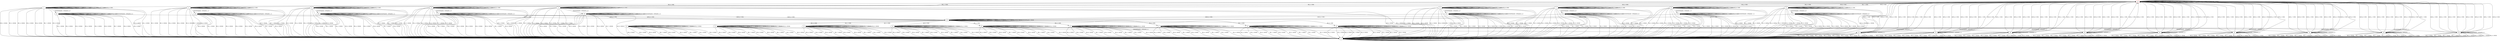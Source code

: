 digraph {
10 [color="red"]
0
1
2
3
4
5
6
7
8
9
11
12
13
14
15
16
17
18
19
20
21
22
23
24
25
26
27
28
29
30
31
32
33
34
35
36
37
38
10 -> 10 [label="IACK_0 / ONOK"]
10 -> 10 [label="IACK_1 / OOK"]
10 -> 10 [label="IACK_2 / OOK"]
10 -> 10 [label="IACK_3 / OOK"]
10 -> 10 [label="IACK_4 / OOK"]
10 -> 10 [label="IACK_5 / OOK"]
10 -> 10 [label="IACK_6 / OOK"]
10 -> 10 [label="IACK_7 / OOK"]
10 -> 10 [label="IACK_8 / OOK"]
10 -> 1 [label="IIN_0 / OOK"]
10 -> 2 [label="IIN_1 / OOK"]
10 -> 3 [label="IIN_2 / OOK"]
10 -> 4 [label="IIN_3 / OOK"]
10 -> 5 [label="IIN_4 / OOK"]
10 -> 6 [label="IIN_5 / OOK"]
10 -> 7 [label="IIN_6 / OOK"]
10 -> 8 [label="IIN_7 / OOK"]
10 -> 9 [label="IIN_8 / OOK"]
10 -> 10 [label="ISENDFRAME / ONOK"]
0 -> 0 [label="IACK_0 / ONOK"]
0 -> 0 [label="IACK_1 / ONOK"]
0 -> 0 [label="IACK_2 / ONOK"]
0 -> 0 [label="IACK_3 / ONOK"]
0 -> 0 [label="IACK_4 / ONOK"]
0 -> 0 [label="IACK_5 / ONOK"]
0 -> 0 [label="IACK_6 / ONOK"]
0 -> 0 [label="IACK_7 / ONOK"]
0 -> 0 [label="IACK_8 / ONOK"]
0 -> 0 [label="IIN_0 / ONOK"]
0 -> 0 [label="IIN_1 / ONOK"]
0 -> 0 [label="IIN_2 / ONOK"]
0 -> 0 [label="IIN_3 / ONOK"]
0 -> 0 [label="IIN_4 / ONOK"]
0 -> 0 [label="IIN_5 / ONOK"]
0 -> 0 [label="IIN_6 / ONOK"]
0 -> 0 [label="IIN_7 / ONOK"]
0 -> 0 [label="IIN_8 / ONOK"]
0 -> 0 [label="ISENDFRAME / ONOK"]
1 -> 1 [label="IACK_0 / ONOK"]
1 -> 1 [label="IACK_1 / OOK"]
1 -> 1 [label="IACK_2 / OOK"]
1 -> 1 [label="IACK_3 / OOK"]
1 -> 1 [label="IACK_4 / OOK"]
1 -> 1 [label="IACK_5 / OOK"]
1 -> 1 [label="IACK_6 / OOK"]
1 -> 1 [label="IACK_7 / OOK"]
1 -> 1 [label="IACK_8 / OOK"]
1 -> 0 [label="IIN_0 / ONOK"]
1 -> 0 [label="IIN_1 / ONOK"]
1 -> 0 [label="IIN_2 / ONOK"]
1 -> 0 [label="IIN_3 / ONOK"]
1 -> 0 [label="IIN_4 / ONOK"]
1 -> 0 [label="IIN_5 / ONOK"]
1 -> 0 [label="IIN_6 / ONOK"]
1 -> 0 [label="IIN_7 / ONOK"]
1 -> 0 [label="IIN_8 / ONOK"]
1 -> 21 [label="ISENDFRAME / OFRAME_0_0"]
2 -> 2 [label="IACK_0 / ONOK"]
2 -> 2 [label="IACK_1 / OOK"]
2 -> 2 [label="IACK_2 / OOK"]
2 -> 2 [label="IACK_3 / OOK"]
2 -> 2 [label="IACK_4 / OOK"]
2 -> 2 [label="IACK_5 / OOK"]
2 -> 2 [label="IACK_6 / OOK"]
2 -> 2 [label="IACK_7 / OOK"]
2 -> 2 [label="IACK_8 / OOK"]
2 -> 0 [label="IIN_0 / ONOK"]
2 -> 0 [label="IIN_1 / ONOK"]
2 -> 0 [label="IIN_2 / ONOK"]
2 -> 0 [label="IIN_3 / ONOK"]
2 -> 0 [label="IIN_4 / ONOK"]
2 -> 0 [label="IIN_5 / ONOK"]
2 -> 0 [label="IIN_6 / ONOK"]
2 -> 0 [label="IIN_7 / ONOK"]
2 -> 0 [label="IIN_8 / ONOK"]
2 -> 23 [label="ISENDFRAME / OFRAME_1_0"]
3 -> 3 [label="IACK_0 / ONOK"]
3 -> 3 [label="IACK_1 / OOK"]
3 -> 3 [label="IACK_2 / OOK"]
3 -> 3 [label="IACK_3 / OOK"]
3 -> 3 [label="IACK_4 / OOK"]
3 -> 3 [label="IACK_5 / OOK"]
3 -> 3 [label="IACK_6 / OOK"]
3 -> 3 [label="IACK_7 / OOK"]
3 -> 3 [label="IACK_8 / OOK"]
3 -> 0 [label="IIN_0 / ONOK"]
3 -> 0 [label="IIN_1 / ONOK"]
3 -> 0 [label="IIN_2 / ONOK"]
3 -> 0 [label="IIN_3 / ONOK"]
3 -> 0 [label="IIN_4 / ONOK"]
3 -> 0 [label="IIN_5 / ONOK"]
3 -> 0 [label="IIN_6 / ONOK"]
3 -> 0 [label="IIN_7 / ONOK"]
3 -> 0 [label="IIN_8 / ONOK"]
3 -> 25 [label="ISENDFRAME / OFRAME_2_0"]
4 -> 4 [label="IACK_0 / ONOK"]
4 -> 4 [label="IACK_1 / OOK"]
4 -> 4 [label="IACK_2 / OOK"]
4 -> 4 [label="IACK_3 / OOK"]
4 -> 4 [label="IACK_4 / OOK"]
4 -> 4 [label="IACK_5 / OOK"]
4 -> 4 [label="IACK_6 / OOK"]
4 -> 4 [label="IACK_7 / OOK"]
4 -> 4 [label="IACK_8 / OOK"]
4 -> 0 [label="IIN_0 / ONOK"]
4 -> 0 [label="IIN_1 / ONOK"]
4 -> 0 [label="IIN_2 / ONOK"]
4 -> 0 [label="IIN_3 / ONOK"]
4 -> 0 [label="IIN_4 / ONOK"]
4 -> 0 [label="IIN_5 / ONOK"]
4 -> 0 [label="IIN_6 / ONOK"]
4 -> 0 [label="IIN_7 / ONOK"]
4 -> 0 [label="IIN_8 / ONOK"]
4 -> 27 [label="ISENDFRAME / OFRAME_3_0"]
5 -> 5 [label="IACK_0 / ONOK"]
5 -> 5 [label="IACK_1 / OOK"]
5 -> 5 [label="IACK_2 / OOK"]
5 -> 5 [label="IACK_3 / OOK"]
5 -> 5 [label="IACK_4 / OOK"]
5 -> 5 [label="IACK_5 / OOK"]
5 -> 5 [label="IACK_6 / OOK"]
5 -> 5 [label="IACK_7 / OOK"]
5 -> 5 [label="IACK_8 / OOK"]
5 -> 0 [label="IIN_0 / ONOK"]
5 -> 0 [label="IIN_1 / ONOK"]
5 -> 0 [label="IIN_2 / ONOK"]
5 -> 0 [label="IIN_3 / ONOK"]
5 -> 0 [label="IIN_4 / ONOK"]
5 -> 0 [label="IIN_5 / ONOK"]
5 -> 0 [label="IIN_6 / ONOK"]
5 -> 0 [label="IIN_7 / ONOK"]
5 -> 0 [label="IIN_8 / ONOK"]
5 -> 29 [label="ISENDFRAME / OFRAME_4_0"]
6 -> 6 [label="IACK_0 / ONOK"]
6 -> 6 [label="IACK_1 / OOK"]
6 -> 6 [label="IACK_2 / OOK"]
6 -> 6 [label="IACK_3 / OOK"]
6 -> 6 [label="IACK_4 / OOK"]
6 -> 6 [label="IACK_5 / OOK"]
6 -> 6 [label="IACK_6 / OOK"]
6 -> 6 [label="IACK_7 / OOK"]
6 -> 6 [label="IACK_8 / OOK"]
6 -> 0 [label="IIN_0 / ONOK"]
6 -> 0 [label="IIN_1 / ONOK"]
6 -> 0 [label="IIN_2 / ONOK"]
6 -> 0 [label="IIN_3 / ONOK"]
6 -> 0 [label="IIN_4 / ONOK"]
6 -> 0 [label="IIN_5 / ONOK"]
6 -> 0 [label="IIN_6 / ONOK"]
6 -> 0 [label="IIN_7 / ONOK"]
6 -> 0 [label="IIN_8 / ONOK"]
6 -> 31 [label="ISENDFRAME / OFRAME_5_0"]
7 -> 7 [label="IACK_0 / ONOK"]
7 -> 7 [label="IACK_1 / OOK"]
7 -> 7 [label="IACK_2 / OOK"]
7 -> 7 [label="IACK_3 / OOK"]
7 -> 7 [label="IACK_4 / OOK"]
7 -> 7 [label="IACK_5 / OOK"]
7 -> 7 [label="IACK_6 / OOK"]
7 -> 7 [label="IACK_7 / OOK"]
7 -> 7 [label="IACK_8 / OOK"]
7 -> 0 [label="IIN_0 / ONOK"]
7 -> 0 [label="IIN_1 / ONOK"]
7 -> 0 [label="IIN_2 / ONOK"]
7 -> 0 [label="IIN_3 / ONOK"]
7 -> 0 [label="IIN_4 / ONOK"]
7 -> 0 [label="IIN_5 / ONOK"]
7 -> 0 [label="IIN_6 / ONOK"]
7 -> 0 [label="IIN_7 / ONOK"]
7 -> 0 [label="IIN_8 / ONOK"]
7 -> 33 [label="ISENDFRAME / OFRAME_6_0"]
8 -> 8 [label="IACK_0 / ONOK"]
8 -> 8 [label="IACK_1 / OOK"]
8 -> 8 [label="IACK_2 / OOK"]
8 -> 8 [label="IACK_3 / OOK"]
8 -> 8 [label="IACK_4 / OOK"]
8 -> 8 [label="IACK_5 / OOK"]
8 -> 8 [label="IACK_6 / OOK"]
8 -> 8 [label="IACK_7 / OOK"]
8 -> 8 [label="IACK_8 / OOK"]
8 -> 0 [label="IIN_0 / ONOK"]
8 -> 0 [label="IIN_1 / ONOK"]
8 -> 0 [label="IIN_2 / ONOK"]
8 -> 0 [label="IIN_3 / ONOK"]
8 -> 0 [label="IIN_4 / ONOK"]
8 -> 0 [label="IIN_5 / ONOK"]
8 -> 0 [label="IIN_6 / ONOK"]
8 -> 0 [label="IIN_7 / ONOK"]
8 -> 0 [label="IIN_8 / ONOK"]
8 -> 35 [label="ISENDFRAME / OFRAME_7_0"]
9 -> 9 [label="IACK_0 / ONOK"]
9 -> 9 [label="IACK_1 / OOK"]
9 -> 9 [label="IACK_2 / OOK"]
9 -> 9 [label="IACK_3 / OOK"]
9 -> 9 [label="IACK_4 / OOK"]
9 -> 9 [label="IACK_5 / OOK"]
9 -> 9 [label="IACK_6 / OOK"]
9 -> 9 [label="IACK_7 / OOK"]
9 -> 9 [label="IACK_8 / OOK"]
9 -> 0 [label="IIN_0 / ONOK"]
9 -> 0 [label="IIN_1 / ONOK"]
9 -> 0 [label="IIN_2 / ONOK"]
9 -> 0 [label="IIN_3 / ONOK"]
9 -> 0 [label="IIN_4 / ONOK"]
9 -> 0 [label="IIN_5 / ONOK"]
9 -> 0 [label="IIN_6 / ONOK"]
9 -> 0 [label="IIN_7 / ONOK"]
9 -> 0 [label="IIN_8 / ONOK"]
9 -> 37 [label="ISENDFRAME / OFRAME_8_0"]
11 -> 11 [label="IACK_0 / OOK"]
11 -> 11 [label="IACK_1 / ONOK"]
11 -> 11 [label="IACK_2 / ONOK"]
11 -> 11 [label="IACK_3 / ONOK"]
11 -> 11 [label="IACK_4 / ONOK"]
11 -> 11 [label="IACK_5 / ONOK"]
11 -> 11 [label="IACK_6 / ONOK"]
11 -> 11 [label="IACK_7 / ONOK"]
11 -> 11 [label="IACK_8 / ONOK"]
11 -> 0 [label="IIN_0 / ONOK"]
11 -> 0 [label="IIN_1 / ONOK"]
11 -> 0 [label="IIN_2 / ONOK"]
11 -> 0 [label="IIN_3 / ONOK"]
11 -> 0 [label="IIN_4 / ONOK"]
11 -> 0 [label="IIN_5 / ONOK"]
11 -> 0 [label="IIN_6 / ONOK"]
11 -> 0 [label="IIN_7 / ONOK"]
11 -> 0 [label="IIN_8 / ONOK"]
11 -> 22 [label="ISENDFRAME / OFRAME_0_1"]
12 -> 12 [label="IACK_0 / OOK"]
12 -> 12 [label="IACK_1 / ONOK"]
12 -> 12 [label="IACK_2 / ONOK"]
12 -> 12 [label="IACK_3 / ONOK"]
12 -> 12 [label="IACK_4 / ONOK"]
12 -> 12 [label="IACK_5 / ONOK"]
12 -> 12 [label="IACK_6 / ONOK"]
12 -> 12 [label="IACK_7 / ONOK"]
12 -> 12 [label="IACK_8 / ONOK"]
12 -> 0 [label="IIN_0 / ONOK"]
12 -> 0 [label="IIN_1 / ONOK"]
12 -> 0 [label="IIN_2 / ONOK"]
12 -> 0 [label="IIN_3 / ONOK"]
12 -> 0 [label="IIN_4 / ONOK"]
12 -> 0 [label="IIN_5 / ONOK"]
12 -> 0 [label="IIN_6 / ONOK"]
12 -> 0 [label="IIN_7 / ONOK"]
12 -> 0 [label="IIN_8 / ONOK"]
12 -> 24 [label="ISENDFRAME / OFRAME_1_1"]
13 -> 13 [label="IACK_0 / OOK"]
13 -> 13 [label="IACK_1 / ONOK"]
13 -> 13 [label="IACK_2 / ONOK"]
13 -> 13 [label="IACK_3 / ONOK"]
13 -> 13 [label="IACK_4 / ONOK"]
13 -> 13 [label="IACK_5 / ONOK"]
13 -> 13 [label="IACK_6 / ONOK"]
13 -> 13 [label="IACK_7 / ONOK"]
13 -> 13 [label="IACK_8 / ONOK"]
13 -> 0 [label="IIN_0 / ONOK"]
13 -> 0 [label="IIN_1 / ONOK"]
13 -> 0 [label="IIN_2 / ONOK"]
13 -> 0 [label="IIN_3 / ONOK"]
13 -> 0 [label="IIN_4 / ONOK"]
13 -> 0 [label="IIN_5 / ONOK"]
13 -> 0 [label="IIN_6 / ONOK"]
13 -> 0 [label="IIN_7 / ONOK"]
13 -> 0 [label="IIN_8 / ONOK"]
13 -> 26 [label="ISENDFRAME / OFRAME_2_1"]
14 -> 14 [label="IACK_0 / OOK"]
14 -> 14 [label="IACK_1 / ONOK"]
14 -> 14 [label="IACK_2 / ONOK"]
14 -> 14 [label="IACK_3 / ONOK"]
14 -> 14 [label="IACK_4 / ONOK"]
14 -> 14 [label="IACK_5 / ONOK"]
14 -> 14 [label="IACK_6 / ONOK"]
14 -> 14 [label="IACK_7 / ONOK"]
14 -> 14 [label="IACK_8 / ONOK"]
14 -> 0 [label="IIN_0 / ONOK"]
14 -> 0 [label="IIN_1 / ONOK"]
14 -> 0 [label="IIN_2 / ONOK"]
14 -> 0 [label="IIN_3 / ONOK"]
14 -> 0 [label="IIN_4 / ONOK"]
14 -> 0 [label="IIN_5 / ONOK"]
14 -> 0 [label="IIN_6 / ONOK"]
14 -> 0 [label="IIN_7 / ONOK"]
14 -> 0 [label="IIN_8 / ONOK"]
14 -> 28 [label="ISENDFRAME / OFRAME_3_1"]
15 -> 15 [label="IACK_0 / OOK"]
15 -> 15 [label="IACK_1 / ONOK"]
15 -> 15 [label="IACK_2 / ONOK"]
15 -> 15 [label="IACK_3 / ONOK"]
15 -> 15 [label="IACK_4 / ONOK"]
15 -> 15 [label="IACK_5 / ONOK"]
15 -> 15 [label="IACK_6 / ONOK"]
15 -> 15 [label="IACK_7 / ONOK"]
15 -> 15 [label="IACK_8 / ONOK"]
15 -> 0 [label="IIN_0 / ONOK"]
15 -> 0 [label="IIN_1 / ONOK"]
15 -> 0 [label="IIN_2 / ONOK"]
15 -> 0 [label="IIN_3 / ONOK"]
15 -> 0 [label="IIN_4 / ONOK"]
15 -> 0 [label="IIN_5 / ONOK"]
15 -> 0 [label="IIN_6 / ONOK"]
15 -> 0 [label="IIN_7 / ONOK"]
15 -> 0 [label="IIN_8 / ONOK"]
15 -> 30 [label="ISENDFRAME / OFRAME_4_1"]
16 -> 16 [label="IACK_0 / OOK"]
16 -> 16 [label="IACK_1 / ONOK"]
16 -> 16 [label="IACK_2 / ONOK"]
16 -> 16 [label="IACK_3 / ONOK"]
16 -> 16 [label="IACK_4 / ONOK"]
16 -> 16 [label="IACK_5 / ONOK"]
16 -> 16 [label="IACK_6 / ONOK"]
16 -> 16 [label="IACK_7 / ONOK"]
16 -> 16 [label="IACK_8 / ONOK"]
16 -> 0 [label="IIN_0 / ONOK"]
16 -> 0 [label="IIN_1 / ONOK"]
16 -> 0 [label="IIN_2 / ONOK"]
16 -> 0 [label="IIN_3 / ONOK"]
16 -> 0 [label="IIN_4 / ONOK"]
16 -> 0 [label="IIN_5 / ONOK"]
16 -> 0 [label="IIN_6 / ONOK"]
16 -> 0 [label="IIN_7 / ONOK"]
16 -> 0 [label="IIN_8 / ONOK"]
16 -> 32 [label="ISENDFRAME / OFRAME_5_1"]
17 -> 17 [label="IACK_0 / OOK"]
17 -> 17 [label="IACK_1 / ONOK"]
17 -> 17 [label="IACK_2 / ONOK"]
17 -> 17 [label="IACK_3 / ONOK"]
17 -> 17 [label="IACK_4 / ONOK"]
17 -> 17 [label="IACK_5 / ONOK"]
17 -> 17 [label="IACK_6 / ONOK"]
17 -> 17 [label="IACK_7 / ONOK"]
17 -> 17 [label="IACK_8 / ONOK"]
17 -> 0 [label="IIN_0 / ONOK"]
17 -> 0 [label="IIN_1 / ONOK"]
17 -> 0 [label="IIN_2 / ONOK"]
17 -> 0 [label="IIN_3 / ONOK"]
17 -> 0 [label="IIN_4 / ONOK"]
17 -> 0 [label="IIN_5 / ONOK"]
17 -> 0 [label="IIN_6 / ONOK"]
17 -> 0 [label="IIN_7 / ONOK"]
17 -> 0 [label="IIN_8 / ONOK"]
17 -> 34 [label="ISENDFRAME / OFRAME_6_1"]
18 -> 18 [label="IACK_0 / OOK"]
18 -> 18 [label="IACK_1 / ONOK"]
18 -> 18 [label="IACK_2 / ONOK"]
18 -> 18 [label="IACK_3 / ONOK"]
18 -> 18 [label="IACK_4 / ONOK"]
18 -> 18 [label="IACK_5 / ONOK"]
18 -> 18 [label="IACK_6 / ONOK"]
18 -> 18 [label="IACK_7 / ONOK"]
18 -> 18 [label="IACK_8 / ONOK"]
18 -> 0 [label="IIN_0 / ONOK"]
18 -> 0 [label="IIN_1 / ONOK"]
18 -> 0 [label="IIN_2 / ONOK"]
18 -> 0 [label="IIN_3 / ONOK"]
18 -> 0 [label="IIN_4 / ONOK"]
18 -> 0 [label="IIN_5 / ONOK"]
18 -> 0 [label="IIN_6 / ONOK"]
18 -> 0 [label="IIN_7 / ONOK"]
18 -> 0 [label="IIN_8 / ONOK"]
18 -> 36 [label="ISENDFRAME / OFRAME_7_1"]
19 -> 19 [label="IACK_0 / OOK"]
19 -> 19 [label="IACK_1 / ONOK"]
19 -> 19 [label="IACK_2 / ONOK"]
19 -> 19 [label="IACK_3 / ONOK"]
19 -> 19 [label="IACK_4 / ONOK"]
19 -> 19 [label="IACK_5 / ONOK"]
19 -> 19 [label="IACK_6 / ONOK"]
19 -> 19 [label="IACK_7 / ONOK"]
19 -> 19 [label="IACK_8 / ONOK"]
19 -> 0 [label="IIN_0 / ONOK"]
19 -> 0 [label="IIN_1 / ONOK"]
19 -> 0 [label="IIN_2 / ONOK"]
19 -> 0 [label="IIN_3 / ONOK"]
19 -> 0 [label="IIN_4 / ONOK"]
19 -> 0 [label="IIN_5 / ONOK"]
19 -> 0 [label="IIN_6 / ONOK"]
19 -> 0 [label="IIN_7 / ONOK"]
19 -> 0 [label="IIN_8 / ONOK"]
19 -> 38 [label="ISENDFRAME / OFRAME_8_1"]
20 -> 20 [label="IACK_0 / OOK"]
20 -> 20 [label="IACK_1 / ONOK"]
20 -> 20 [label="IACK_2 / ONOK"]
20 -> 20 [label="IACK_3 / ONOK"]
20 -> 20 [label="IACK_4 / ONOK"]
20 -> 20 [label="IACK_5 / ONOK"]
20 -> 20 [label="IACK_6 / ONOK"]
20 -> 20 [label="IACK_7 / ONOK"]
20 -> 20 [label="IACK_8 / ONOK"]
20 -> 11 [label="IIN_0 / OOK"]
20 -> 12 [label="IIN_1 / OOK"]
20 -> 13 [label="IIN_2 / OOK"]
20 -> 14 [label="IIN_3 / OOK"]
20 -> 15 [label="IIN_4 / OOK"]
20 -> 16 [label="IIN_5 / OOK"]
20 -> 17 [label="IIN_6 / OOK"]
20 -> 18 [label="IIN_7 / OOK"]
20 -> 19 [label="IIN_8 / OOK"]
20 -> 20 [label="ISENDFRAME / ONOK"]
21 -> 20 [label="IACK_0 / OOK"]
21 -> 21 [label="IACK_1 / OOK"]
21 -> 21 [label="IACK_2 / OOK"]
21 -> 21 [label="IACK_3 / OOK"]
21 -> 21 [label="IACK_4 / OOK"]
21 -> 21 [label="IACK_5 / OOK"]
21 -> 21 [label="IACK_6 / OOK"]
21 -> 21 [label="IACK_7 / OOK"]
21 -> 21 [label="IACK_8 / OOK"]
21 -> 0 [label="IIN_0 / ONOK"]
21 -> 0 [label="IIN_1 / ONOK"]
21 -> 0 [label="IIN_2 / ONOK"]
21 -> 0 [label="IIN_3 / ONOK"]
21 -> 0 [label="IIN_4 / ONOK"]
21 -> 0 [label="IIN_5 / ONOK"]
21 -> 0 [label="IIN_6 / ONOK"]
21 -> 0 [label="IIN_7 / ONOK"]
21 -> 0 [label="IIN_8 / ONOK"]
21 -> 21 [label="ISENDFRAME / OFRAME_0_0"]
22 -> 22 [label="IACK_0 / OOK"]
22 -> 10 [label="IACK_1 / OOK"]
22 -> 10 [label="IACK_2 / OOK"]
22 -> 10 [label="IACK_3 / OOK"]
22 -> 10 [label="IACK_4 / OOK"]
22 -> 10 [label="IACK_5 / OOK"]
22 -> 10 [label="IACK_6 / OOK"]
22 -> 10 [label="IACK_7 / OOK"]
22 -> 10 [label="IACK_8 / OOK"]
22 -> 0 [label="IIN_0 / ONOK"]
22 -> 0 [label="IIN_1 / ONOK"]
22 -> 0 [label="IIN_2 / ONOK"]
22 -> 0 [label="IIN_3 / ONOK"]
22 -> 0 [label="IIN_4 / ONOK"]
22 -> 0 [label="IIN_5 / ONOK"]
22 -> 0 [label="IIN_6 / ONOK"]
22 -> 0 [label="IIN_7 / ONOK"]
22 -> 0 [label="IIN_8 / ONOK"]
22 -> 22 [label="ISENDFRAME / OFRAME_0_1"]
23 -> 20 [label="IACK_0 / OOK"]
23 -> 23 [label="IACK_1 / OOK"]
23 -> 23 [label="IACK_2 / OOK"]
23 -> 23 [label="IACK_3 / OOK"]
23 -> 23 [label="IACK_4 / OOK"]
23 -> 23 [label="IACK_5 / OOK"]
23 -> 23 [label="IACK_6 / OOK"]
23 -> 23 [label="IACK_7 / OOK"]
23 -> 23 [label="IACK_8 / OOK"]
23 -> 0 [label="IIN_0 / ONOK"]
23 -> 0 [label="IIN_1 / ONOK"]
23 -> 0 [label="IIN_2 / ONOK"]
23 -> 0 [label="IIN_3 / ONOK"]
23 -> 0 [label="IIN_4 / ONOK"]
23 -> 0 [label="IIN_5 / ONOK"]
23 -> 0 [label="IIN_6 / ONOK"]
23 -> 0 [label="IIN_7 / ONOK"]
23 -> 0 [label="IIN_8 / ONOK"]
23 -> 23 [label="ISENDFRAME / OFRAME_1_0"]
24 -> 24 [label="IACK_0 / OOK"]
24 -> 10 [label="IACK_1 / OOK"]
24 -> 10 [label="IACK_2 / OOK"]
24 -> 10 [label="IACK_3 / OOK"]
24 -> 10 [label="IACK_4 / OOK"]
24 -> 10 [label="IACK_5 / OOK"]
24 -> 10 [label="IACK_6 / OOK"]
24 -> 10 [label="IACK_7 / OOK"]
24 -> 10 [label="IACK_8 / OOK"]
24 -> 0 [label="IIN_0 / ONOK"]
24 -> 0 [label="IIN_1 / ONOK"]
24 -> 0 [label="IIN_2 / ONOK"]
24 -> 0 [label="IIN_3 / ONOK"]
24 -> 0 [label="IIN_4 / ONOK"]
24 -> 0 [label="IIN_5 / ONOK"]
24 -> 0 [label="IIN_6 / ONOK"]
24 -> 0 [label="IIN_7 / ONOK"]
24 -> 0 [label="IIN_8 / ONOK"]
24 -> 24 [label="ISENDFRAME / OFRAME_1_1"]
25 -> 20 [label="IACK_0 / OOK"]
25 -> 25 [label="IACK_1 / OOK"]
25 -> 25 [label="IACK_2 / OOK"]
25 -> 25 [label="IACK_3 / OOK"]
25 -> 25 [label="IACK_4 / OOK"]
25 -> 25 [label="IACK_5 / OOK"]
25 -> 25 [label="IACK_6 / OOK"]
25 -> 25 [label="IACK_7 / OOK"]
25 -> 25 [label="IACK_8 / OOK"]
25 -> 0 [label="IIN_0 / ONOK"]
25 -> 0 [label="IIN_1 / ONOK"]
25 -> 0 [label="IIN_2 / ONOK"]
25 -> 0 [label="IIN_3 / ONOK"]
25 -> 0 [label="IIN_4 / ONOK"]
25 -> 0 [label="IIN_5 / ONOK"]
25 -> 0 [label="IIN_6 / ONOK"]
25 -> 0 [label="IIN_7 / ONOK"]
25 -> 0 [label="IIN_8 / ONOK"]
25 -> 25 [label="ISENDFRAME / OFRAME_2_0"]
26 -> 26 [label="IACK_0 / OOK"]
26 -> 10 [label="IACK_1 / OOK"]
26 -> 10 [label="IACK_2 / OOK"]
26 -> 10 [label="IACK_3 / OOK"]
26 -> 10 [label="IACK_4 / OOK"]
26 -> 10 [label="IACK_5 / OOK"]
26 -> 10 [label="IACK_6 / OOK"]
26 -> 10 [label="IACK_7 / OOK"]
26 -> 10 [label="IACK_8 / OOK"]
26 -> 0 [label="IIN_0 / ONOK"]
26 -> 0 [label="IIN_1 / ONOK"]
26 -> 0 [label="IIN_2 / ONOK"]
26 -> 0 [label="IIN_3 / ONOK"]
26 -> 0 [label="IIN_4 / ONOK"]
26 -> 0 [label="IIN_5 / ONOK"]
26 -> 0 [label="IIN_6 / ONOK"]
26 -> 0 [label="IIN_7 / ONOK"]
26 -> 0 [label="IIN_8 / ONOK"]
26 -> 26 [label="ISENDFRAME / OFRAME_2_1"]
27 -> 20 [label="IACK_0 / OOK"]
27 -> 27 [label="IACK_1 / OOK"]
27 -> 27 [label="IACK_2 / OOK"]
27 -> 27 [label="IACK_3 / OOK"]
27 -> 27 [label="IACK_4 / OOK"]
27 -> 27 [label="IACK_5 / OOK"]
27 -> 27 [label="IACK_6 / OOK"]
27 -> 27 [label="IACK_7 / OOK"]
27 -> 27 [label="IACK_8 / OOK"]
27 -> 0 [label="IIN_0 / ONOK"]
27 -> 0 [label="IIN_1 / ONOK"]
27 -> 0 [label="IIN_2 / ONOK"]
27 -> 0 [label="IIN_3 / ONOK"]
27 -> 0 [label="IIN_4 / ONOK"]
27 -> 0 [label="IIN_5 / ONOK"]
27 -> 0 [label="IIN_6 / ONOK"]
27 -> 0 [label="IIN_7 / ONOK"]
27 -> 0 [label="IIN_8 / ONOK"]
27 -> 27 [label="ISENDFRAME / OFRAME_3_0"]
28 -> 28 [label="IACK_0 / OOK"]
28 -> 10 [label="IACK_1 / OOK"]
28 -> 10 [label="IACK_2 / OOK"]
28 -> 10 [label="IACK_3 / OOK"]
28 -> 10 [label="IACK_4 / OOK"]
28 -> 10 [label="IACK_5 / OOK"]
28 -> 10 [label="IACK_6 / OOK"]
28 -> 10 [label="IACK_7 / OOK"]
28 -> 10 [label="IACK_8 / OOK"]
28 -> 0 [label="IIN_0 / ONOK"]
28 -> 0 [label="IIN_1 / ONOK"]
28 -> 0 [label="IIN_2 / ONOK"]
28 -> 0 [label="IIN_3 / ONOK"]
28 -> 0 [label="IIN_4 / ONOK"]
28 -> 0 [label="IIN_5 / ONOK"]
28 -> 0 [label="IIN_6 / ONOK"]
28 -> 0 [label="IIN_7 / ONOK"]
28 -> 0 [label="IIN_8 / ONOK"]
28 -> 28 [label="ISENDFRAME / OFRAME_3_1"]
29 -> 20 [label="IACK_0 / OOK"]
29 -> 29 [label="IACK_1 / OOK"]
29 -> 29 [label="IACK_2 / OOK"]
29 -> 29 [label="IACK_3 / OOK"]
29 -> 29 [label="IACK_4 / OOK"]
29 -> 29 [label="IACK_5 / OOK"]
29 -> 29 [label="IACK_6 / OOK"]
29 -> 29 [label="IACK_7 / OOK"]
29 -> 29 [label="IACK_8 / OOK"]
29 -> 0 [label="IIN_0 / ONOK"]
29 -> 0 [label="IIN_1 / ONOK"]
29 -> 0 [label="IIN_2 / ONOK"]
29 -> 0 [label="IIN_3 / ONOK"]
29 -> 0 [label="IIN_4 / ONOK"]
29 -> 0 [label="IIN_5 / ONOK"]
29 -> 0 [label="IIN_6 / ONOK"]
29 -> 0 [label="IIN_7 / ONOK"]
29 -> 0 [label="IIN_8 / ONOK"]
29 -> 29 [label="ISENDFRAME / OFRAME_4_0"]
30 -> 30 [label="IACK_0 / OOK"]
30 -> 10 [label="IACK_1 / OOK"]
30 -> 10 [label="IACK_2 / OOK"]
30 -> 10 [label="IACK_3 / OOK"]
30 -> 10 [label="IACK_4 / OOK"]
30 -> 10 [label="IACK_5 / OOK"]
30 -> 10 [label="IACK_6 / OOK"]
30 -> 10 [label="IACK_7 / OOK"]
30 -> 10 [label="IACK_8 / OOK"]
30 -> 0 [label="IIN_0 / ONOK"]
30 -> 0 [label="IIN_1 / ONOK"]
30 -> 0 [label="IIN_2 / ONOK"]
30 -> 0 [label="IIN_3 / ONOK"]
30 -> 0 [label="IIN_4 / ONOK"]
30 -> 0 [label="IIN_5 / ONOK"]
30 -> 0 [label="IIN_6 / ONOK"]
30 -> 0 [label="IIN_7 / ONOK"]
30 -> 0 [label="IIN_8 / ONOK"]
30 -> 30 [label="ISENDFRAME / OFRAME_4_1"]
31 -> 20 [label="IACK_0 / OOK"]
31 -> 31 [label="IACK_1 / OOK"]
31 -> 31 [label="IACK_2 / OOK"]
31 -> 31 [label="IACK_3 / OOK"]
31 -> 31 [label="IACK_4 / OOK"]
31 -> 31 [label="IACK_5 / OOK"]
31 -> 31 [label="IACK_6 / OOK"]
31 -> 31 [label="IACK_7 / OOK"]
31 -> 31 [label="IACK_8 / OOK"]
31 -> 0 [label="IIN_0 / ONOK"]
31 -> 0 [label="IIN_1 / ONOK"]
31 -> 0 [label="IIN_2 / ONOK"]
31 -> 0 [label="IIN_3 / ONOK"]
31 -> 0 [label="IIN_4 / ONOK"]
31 -> 0 [label="IIN_5 / ONOK"]
31 -> 0 [label="IIN_6 / ONOK"]
31 -> 0 [label="IIN_7 / ONOK"]
31 -> 0 [label="IIN_8 / ONOK"]
31 -> 31 [label="ISENDFRAME / OFRAME_5_0"]
32 -> 32 [label="IACK_0 / OOK"]
32 -> 10 [label="IACK_1 / OOK"]
32 -> 10 [label="IACK_2 / OOK"]
32 -> 10 [label="IACK_3 / OOK"]
32 -> 10 [label="IACK_4 / OOK"]
32 -> 10 [label="IACK_5 / OOK"]
32 -> 10 [label="IACK_6 / OOK"]
32 -> 10 [label="IACK_7 / OOK"]
32 -> 10 [label="IACK_8 / OOK"]
32 -> 0 [label="IIN_0 / ONOK"]
32 -> 0 [label="IIN_1 / ONOK"]
32 -> 0 [label="IIN_2 / ONOK"]
32 -> 0 [label="IIN_3 / ONOK"]
32 -> 0 [label="IIN_4 / ONOK"]
32 -> 0 [label="IIN_5 / ONOK"]
32 -> 0 [label="IIN_6 / ONOK"]
32 -> 0 [label="IIN_7 / ONOK"]
32 -> 0 [label="IIN_8 / ONOK"]
32 -> 32 [label="ISENDFRAME / OFRAME_5_1"]
33 -> 20 [label="IACK_0 / OOK"]
33 -> 33 [label="IACK_1 / OOK"]
33 -> 33 [label="IACK_2 / OOK"]
33 -> 33 [label="IACK_3 / OOK"]
33 -> 33 [label="IACK_4 / OOK"]
33 -> 33 [label="IACK_5 / OOK"]
33 -> 33 [label="IACK_6 / OOK"]
33 -> 33 [label="IACK_7 / OOK"]
33 -> 33 [label="IACK_8 / OOK"]
33 -> 0 [label="IIN_0 / ONOK"]
33 -> 0 [label="IIN_1 / ONOK"]
33 -> 0 [label="IIN_2 / ONOK"]
33 -> 0 [label="IIN_3 / ONOK"]
33 -> 0 [label="IIN_4 / ONOK"]
33 -> 0 [label="IIN_5 / ONOK"]
33 -> 0 [label="IIN_6 / ONOK"]
33 -> 0 [label="IIN_7 / ONOK"]
33 -> 0 [label="IIN_8 / ONOK"]
33 -> 33 [label="ISENDFRAME / OFRAME_6_0"]
34 -> 34 [label="IACK_0 / OOK"]
34 -> 10 [label="IACK_1 / OOK"]
34 -> 10 [label="IACK_2 / OOK"]
34 -> 10 [label="IACK_3 / OOK"]
34 -> 10 [label="IACK_4 / OOK"]
34 -> 10 [label="IACK_5 / OOK"]
34 -> 10 [label="IACK_6 / OOK"]
34 -> 10 [label="IACK_7 / OOK"]
34 -> 10 [label="IACK_8 / OOK"]
34 -> 0 [label="IIN_0 / ONOK"]
34 -> 0 [label="IIN_1 / ONOK"]
34 -> 0 [label="IIN_2 / ONOK"]
34 -> 0 [label="IIN_3 / ONOK"]
34 -> 0 [label="IIN_4 / ONOK"]
34 -> 0 [label="IIN_5 / ONOK"]
34 -> 0 [label="IIN_6 / ONOK"]
34 -> 0 [label="IIN_7 / ONOK"]
34 -> 0 [label="IIN_8 / ONOK"]
34 -> 34 [label="ISENDFRAME / OFRAME_6_1"]
35 -> 20 [label="IACK_0 / OOK"]
35 -> 35 [label="IACK_1 / OOK"]
35 -> 35 [label="IACK_2 / OOK"]
35 -> 35 [label="IACK_3 / OOK"]
35 -> 35 [label="IACK_4 / OOK"]
35 -> 35 [label="IACK_5 / OOK"]
35 -> 35 [label="IACK_6 / OOK"]
35 -> 35 [label="IACK_7 / OOK"]
35 -> 35 [label="IACK_8 / OOK"]
35 -> 0 [label="IIN_0 / ONOK"]
35 -> 0 [label="IIN_1 / ONOK"]
35 -> 0 [label="IIN_2 / ONOK"]
35 -> 0 [label="IIN_3 / ONOK"]
35 -> 0 [label="IIN_4 / ONOK"]
35 -> 0 [label="IIN_5 / ONOK"]
35 -> 0 [label="IIN_6 / ONOK"]
35 -> 0 [label="IIN_7 / ONOK"]
35 -> 0 [label="IIN_8 / ONOK"]
35 -> 35 [label="ISENDFRAME / OFRAME_7_0"]
36 -> 36 [label="IACK_0 / OOK"]
36 -> 10 [label="IACK_1 / OOK"]
36 -> 10 [label="IACK_2 / OOK"]
36 -> 10 [label="IACK_3 / OOK"]
36 -> 10 [label="IACK_4 / OOK"]
36 -> 10 [label="IACK_5 / OOK"]
36 -> 10 [label="IACK_6 / OOK"]
36 -> 10 [label="IACK_7 / OOK"]
36 -> 10 [label="IACK_8 / OOK"]
36 -> 0 [label="IIN_0 / ONOK"]
36 -> 0 [label="IIN_1 / ONOK"]
36 -> 0 [label="IIN_2 / ONOK"]
36 -> 0 [label="IIN_3 / ONOK"]
36 -> 0 [label="IIN_4 / ONOK"]
36 -> 0 [label="IIN_5 / ONOK"]
36 -> 0 [label="IIN_6 / ONOK"]
36 -> 0 [label="IIN_7 / ONOK"]
36 -> 0 [label="IIN_8 / ONOK"]
36 -> 36 [label="ISENDFRAME / OFRAME_7_1"]
37 -> 20 [label="IACK_0 / OOK"]
37 -> 37 [label="IACK_1 / OOK"]
37 -> 37 [label="IACK_2 / OOK"]
37 -> 37 [label="IACK_3 / OOK"]
37 -> 37 [label="IACK_4 / OOK"]
37 -> 37 [label="IACK_5 / OOK"]
37 -> 37 [label="IACK_6 / OOK"]
37 -> 37 [label="IACK_7 / OOK"]
37 -> 37 [label="IACK_8 / OOK"]
37 -> 0 [label="IIN_0 / ONOK"]
37 -> 0 [label="IIN_1 / ONOK"]
37 -> 0 [label="IIN_2 / ONOK"]
37 -> 0 [label="IIN_3 / ONOK"]
37 -> 0 [label="IIN_4 / ONOK"]
37 -> 0 [label="IIN_5 / ONOK"]
37 -> 0 [label="IIN_6 / ONOK"]
37 -> 0 [label="IIN_7 / ONOK"]
37 -> 0 [label="IIN_8 / ONOK"]
37 -> 37 [label="ISENDFRAME / OFRAME_8_0"]
38 -> 38 [label="IACK_0 / OOK"]
38 -> 10 [label="IACK_1 / OOK"]
38 -> 10 [label="IACK_2 / OOK"]
38 -> 10 [label="IACK_3 / OOK"]
38 -> 10 [label="IACK_4 / OOK"]
38 -> 10 [label="IACK_5 / OOK"]
38 -> 10 [label="IACK_6 / OOK"]
38 -> 10 [label="IACK_7 / OOK"]
38 -> 10 [label="IACK_8 / OOK"]
38 -> 0 [label="IIN_0 / ONOK"]
38 -> 0 [label="IIN_1 / ONOK"]
38 -> 0 [label="IIN_2 / ONOK"]
38 -> 0 [label="IIN_3 / ONOK"]
38 -> 0 [label="IIN_4 / ONOK"]
38 -> 0 [label="IIN_5 / ONOK"]
38 -> 0 [label="IIN_6 / ONOK"]
38 -> 0 [label="IIN_7 / ONOK"]
38 -> 0 [label="IIN_8 / ONOK"]
38 -> 38 [label="ISENDFRAME / OFRAME_8_1"]
}
